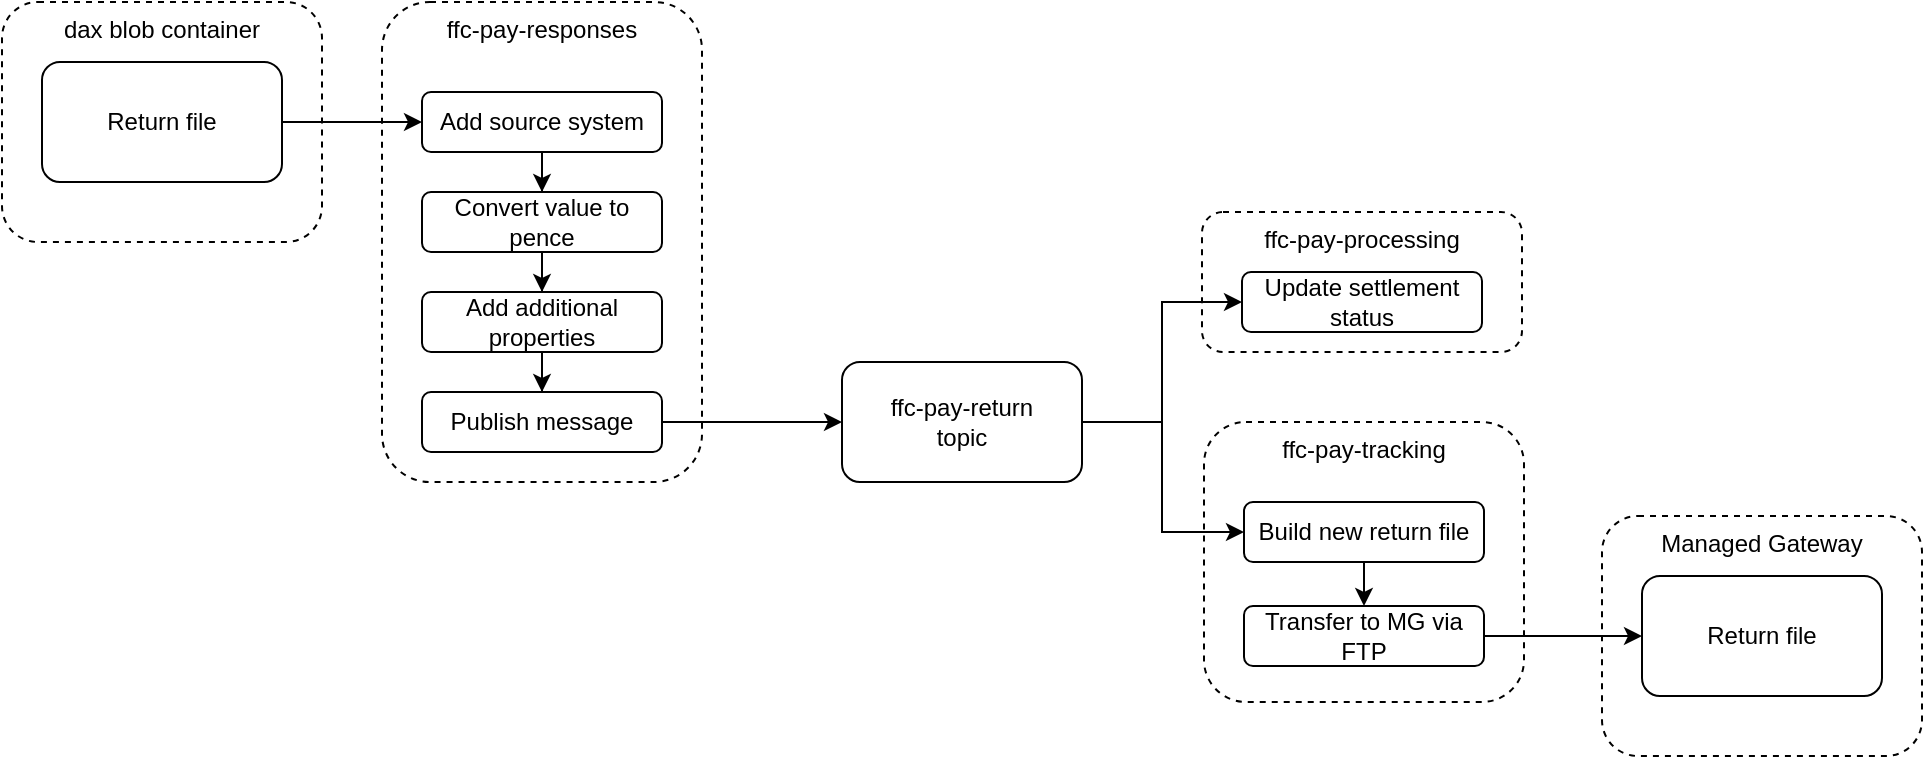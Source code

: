 <mxfile version="21.6.1" type="github">
  <diagram name="Page-1" id="WGVDs7hibCahkKVk6LKa">
    <mxGraphModel dx="2074" dy="1148" grid="1" gridSize="10" guides="1" tooltips="1" connect="1" arrows="1" fold="1" page="1" pageScale="1" pageWidth="850" pageHeight="1100" math="0" shadow="0">
      <root>
        <mxCell id="0" />
        <mxCell id="1" parent="0" />
        <mxCell id="8SBdYPRjdCvompuRouHJ-15" value="dax blob container" style="rounded=1;whiteSpace=wrap;html=1;verticalAlign=top;dashed=1;" vertex="1" parent="1">
          <mxGeometry x="60" y="170" width="160" height="120" as="geometry" />
        </mxCell>
        <mxCell id="8SBdYPRjdCvompuRouHJ-14" value="ffc-pay-responses&lt;br&gt;" style="rounded=1;whiteSpace=wrap;html=1;verticalAlign=top;dashed=1;" vertex="1" parent="1">
          <mxGeometry x="250" y="170" width="160" height="240" as="geometry" />
        </mxCell>
        <mxCell id="8SBdYPRjdCvompuRouHJ-6" value="" style="edgeStyle=orthogonalEdgeStyle;rounded=0;orthogonalLoop=1;jettySize=auto;html=1;" edge="1" parent="1" source="8SBdYPRjdCvompuRouHJ-1" target="8SBdYPRjdCvompuRouHJ-5">
          <mxGeometry relative="1" as="geometry" />
        </mxCell>
        <mxCell id="8SBdYPRjdCvompuRouHJ-1" value="Return file" style="rounded=1;whiteSpace=wrap;html=1;" vertex="1" parent="1">
          <mxGeometry x="80" y="200" width="120" height="60" as="geometry" />
        </mxCell>
        <mxCell id="8SBdYPRjdCvompuRouHJ-8" value="" style="edgeStyle=orthogonalEdgeStyle;rounded=0;orthogonalLoop=1;jettySize=auto;html=1;" edge="1" parent="1" source="8SBdYPRjdCvompuRouHJ-5" target="8SBdYPRjdCvompuRouHJ-7">
          <mxGeometry relative="1" as="geometry" />
        </mxCell>
        <mxCell id="8SBdYPRjdCvompuRouHJ-5" value="Add source system" style="rounded=1;whiteSpace=wrap;html=1;" vertex="1" parent="1">
          <mxGeometry x="270" y="215" width="120" height="30" as="geometry" />
        </mxCell>
        <mxCell id="8SBdYPRjdCvompuRouHJ-10" value="" style="edgeStyle=orthogonalEdgeStyle;rounded=0;orthogonalLoop=1;jettySize=auto;html=1;" edge="1" parent="1" source="8SBdYPRjdCvompuRouHJ-7" target="8SBdYPRjdCvompuRouHJ-9">
          <mxGeometry relative="1" as="geometry" />
        </mxCell>
        <mxCell id="8SBdYPRjdCvompuRouHJ-7" value="Convert value to pence" style="rounded=1;whiteSpace=wrap;html=1;" vertex="1" parent="1">
          <mxGeometry x="270" y="265" width="120" height="30" as="geometry" />
        </mxCell>
        <mxCell id="8SBdYPRjdCvompuRouHJ-12" value="" style="edgeStyle=orthogonalEdgeStyle;rounded=0;orthogonalLoop=1;jettySize=auto;html=1;" edge="1" parent="1" source="8SBdYPRjdCvompuRouHJ-9" target="8SBdYPRjdCvompuRouHJ-11">
          <mxGeometry relative="1" as="geometry" />
        </mxCell>
        <mxCell id="8SBdYPRjdCvompuRouHJ-9" value="Add additional properties" style="rounded=1;whiteSpace=wrap;html=1;" vertex="1" parent="1">
          <mxGeometry x="270" y="315" width="120" height="30" as="geometry" />
        </mxCell>
        <mxCell id="8SBdYPRjdCvompuRouHJ-17" value="" style="edgeStyle=orthogonalEdgeStyle;rounded=0;orthogonalLoop=1;jettySize=auto;html=1;" edge="1" parent="1" source="8SBdYPRjdCvompuRouHJ-11" target="8SBdYPRjdCvompuRouHJ-16">
          <mxGeometry relative="1" as="geometry" />
        </mxCell>
        <mxCell id="8SBdYPRjdCvompuRouHJ-11" value="Publish message" style="rounded=1;whiteSpace=wrap;html=1;" vertex="1" parent="1">
          <mxGeometry x="270" y="365" width="120" height="30" as="geometry" />
        </mxCell>
        <mxCell id="8SBdYPRjdCvompuRouHJ-16" value="ffc-pay-return&lt;br&gt;topic" style="rounded=1;whiteSpace=wrap;html=1;" vertex="1" parent="1">
          <mxGeometry x="480" y="350" width="120" height="60" as="geometry" />
        </mxCell>
        <mxCell id="8SBdYPRjdCvompuRouHJ-18" value="ffc-pay-tracking" style="rounded=1;whiteSpace=wrap;html=1;verticalAlign=top;dashed=1;" vertex="1" parent="1">
          <mxGeometry x="661" y="380" width="160" height="140" as="geometry" />
        </mxCell>
        <mxCell id="8SBdYPRjdCvompuRouHJ-19" value="ffc-pay-processing" style="rounded=1;whiteSpace=wrap;html=1;verticalAlign=top;dashed=1;" vertex="1" parent="1">
          <mxGeometry x="660" y="275" width="160" height="70" as="geometry" />
        </mxCell>
        <mxCell id="8SBdYPRjdCvompuRouHJ-27" value="" style="edgeStyle=orthogonalEdgeStyle;rounded=0;orthogonalLoop=1;jettySize=auto;html=1;" edge="1" parent="1" source="8SBdYPRjdCvompuRouHJ-21" target="8SBdYPRjdCvompuRouHJ-26">
          <mxGeometry relative="1" as="geometry" />
        </mxCell>
        <mxCell id="8SBdYPRjdCvompuRouHJ-21" value="Build new return file" style="rounded=1;whiteSpace=wrap;html=1;" vertex="1" parent="1">
          <mxGeometry x="681" y="420" width="120" height="30" as="geometry" />
        </mxCell>
        <mxCell id="8SBdYPRjdCvompuRouHJ-23" value="Update settlement status" style="rounded=1;whiteSpace=wrap;html=1;" vertex="1" parent="1">
          <mxGeometry x="680" y="305" width="120" height="30" as="geometry" />
        </mxCell>
        <mxCell id="8SBdYPRjdCvompuRouHJ-24" style="edgeStyle=orthogonalEdgeStyle;rounded=0;orthogonalLoop=1;jettySize=auto;html=1;entryX=0;entryY=0.5;entryDx=0;entryDy=0;" edge="1" parent="1" source="8SBdYPRjdCvompuRouHJ-16" target="8SBdYPRjdCvompuRouHJ-23">
          <mxGeometry relative="1" as="geometry" />
        </mxCell>
        <mxCell id="8SBdYPRjdCvompuRouHJ-25" style="edgeStyle=orthogonalEdgeStyle;rounded=0;orthogonalLoop=1;jettySize=auto;html=1;exitX=1;exitY=0.5;exitDx=0;exitDy=0;" edge="1" parent="1" source="8SBdYPRjdCvompuRouHJ-16" target="8SBdYPRjdCvompuRouHJ-21">
          <mxGeometry relative="1" as="geometry">
            <Array as="points">
              <mxPoint x="640" y="380" />
              <mxPoint x="640" y="435" />
            </Array>
          </mxGeometry>
        </mxCell>
        <mxCell id="8SBdYPRjdCvompuRouHJ-26" value="Transfer to MG via FTP" style="rounded=1;whiteSpace=wrap;html=1;" vertex="1" parent="1">
          <mxGeometry x="681" y="472" width="120" height="30" as="geometry" />
        </mxCell>
        <mxCell id="8SBdYPRjdCvompuRouHJ-28" value="Managed Gateway" style="rounded=1;whiteSpace=wrap;html=1;verticalAlign=top;dashed=1;" vertex="1" parent="1">
          <mxGeometry x="860" y="427" width="160" height="120" as="geometry" />
        </mxCell>
        <mxCell id="8SBdYPRjdCvompuRouHJ-29" value="Return file" style="rounded=1;whiteSpace=wrap;html=1;" vertex="1" parent="1">
          <mxGeometry x="880" y="457" width="120" height="60" as="geometry" />
        </mxCell>
        <mxCell id="8SBdYPRjdCvompuRouHJ-30" style="edgeStyle=orthogonalEdgeStyle;rounded=0;orthogonalLoop=1;jettySize=auto;html=1;" edge="1" parent="1" source="8SBdYPRjdCvompuRouHJ-26" target="8SBdYPRjdCvompuRouHJ-29">
          <mxGeometry relative="1" as="geometry" />
        </mxCell>
      </root>
    </mxGraphModel>
  </diagram>
</mxfile>
